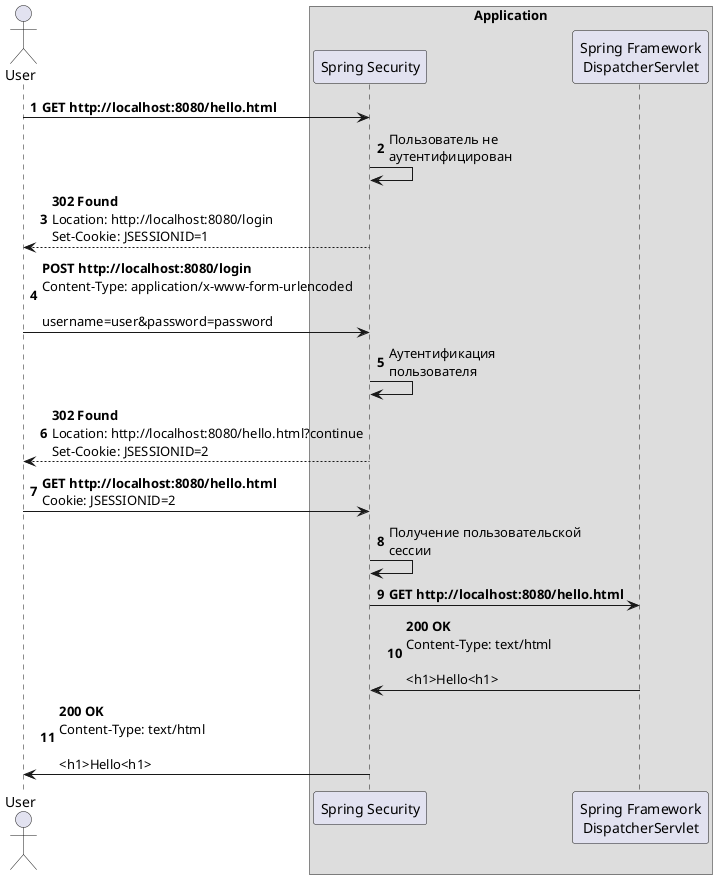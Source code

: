 @startuml
'https://plantuml.com/sequence-diagram

autonumber

actor User
box Application
    participant "Spring Security"
    participant "Spring Framework\nDispatcherServlet"
end box

User -> "Spring Security": <b>GET http://localhost:8080/hello.html
"Spring Security" -> "Spring Security": Пользователь не\nаутентифицирован
"Spring Security" --> User: <b>302 Found\nLocation: http://localhost:8080/login\nSet-Cookie: JSESSIONID=1
User -> "Spring Security": <b>POST http://localhost:8080/login\nContent-Type: application/x-www-form-urlencoded\n\nusername=user&password=password
"Spring Security" -> "Spring Security": Аутентификация\nпользователя
"Spring Security" --> User: <b>302 Found\nLocation: http://localhost:8080/hello.html?continue\nSet-Cookie: JSESSIONID=2
User -> "Spring Security": <b>GET http://localhost:8080/hello.html\nCookie: JSESSIONID=2
"Spring Security" -> "Spring Security": Получение пользовательской\nсессии
"Spring Security" -> "Spring Framework\nDispatcherServlet": <b>GET http://localhost:8080/hello.html
"Spring Framework\nDispatcherServlet" -> "Spring Security": <b>200 OK\nContent-Type: text/html\n\n<h1>Hello<h1>
"Spring Security" -> User: <b>200 OK\nContent-Type: text/html\n\n<h1>Hello<h1>

@enduml

// form authentication поддерживает состояние между запросами